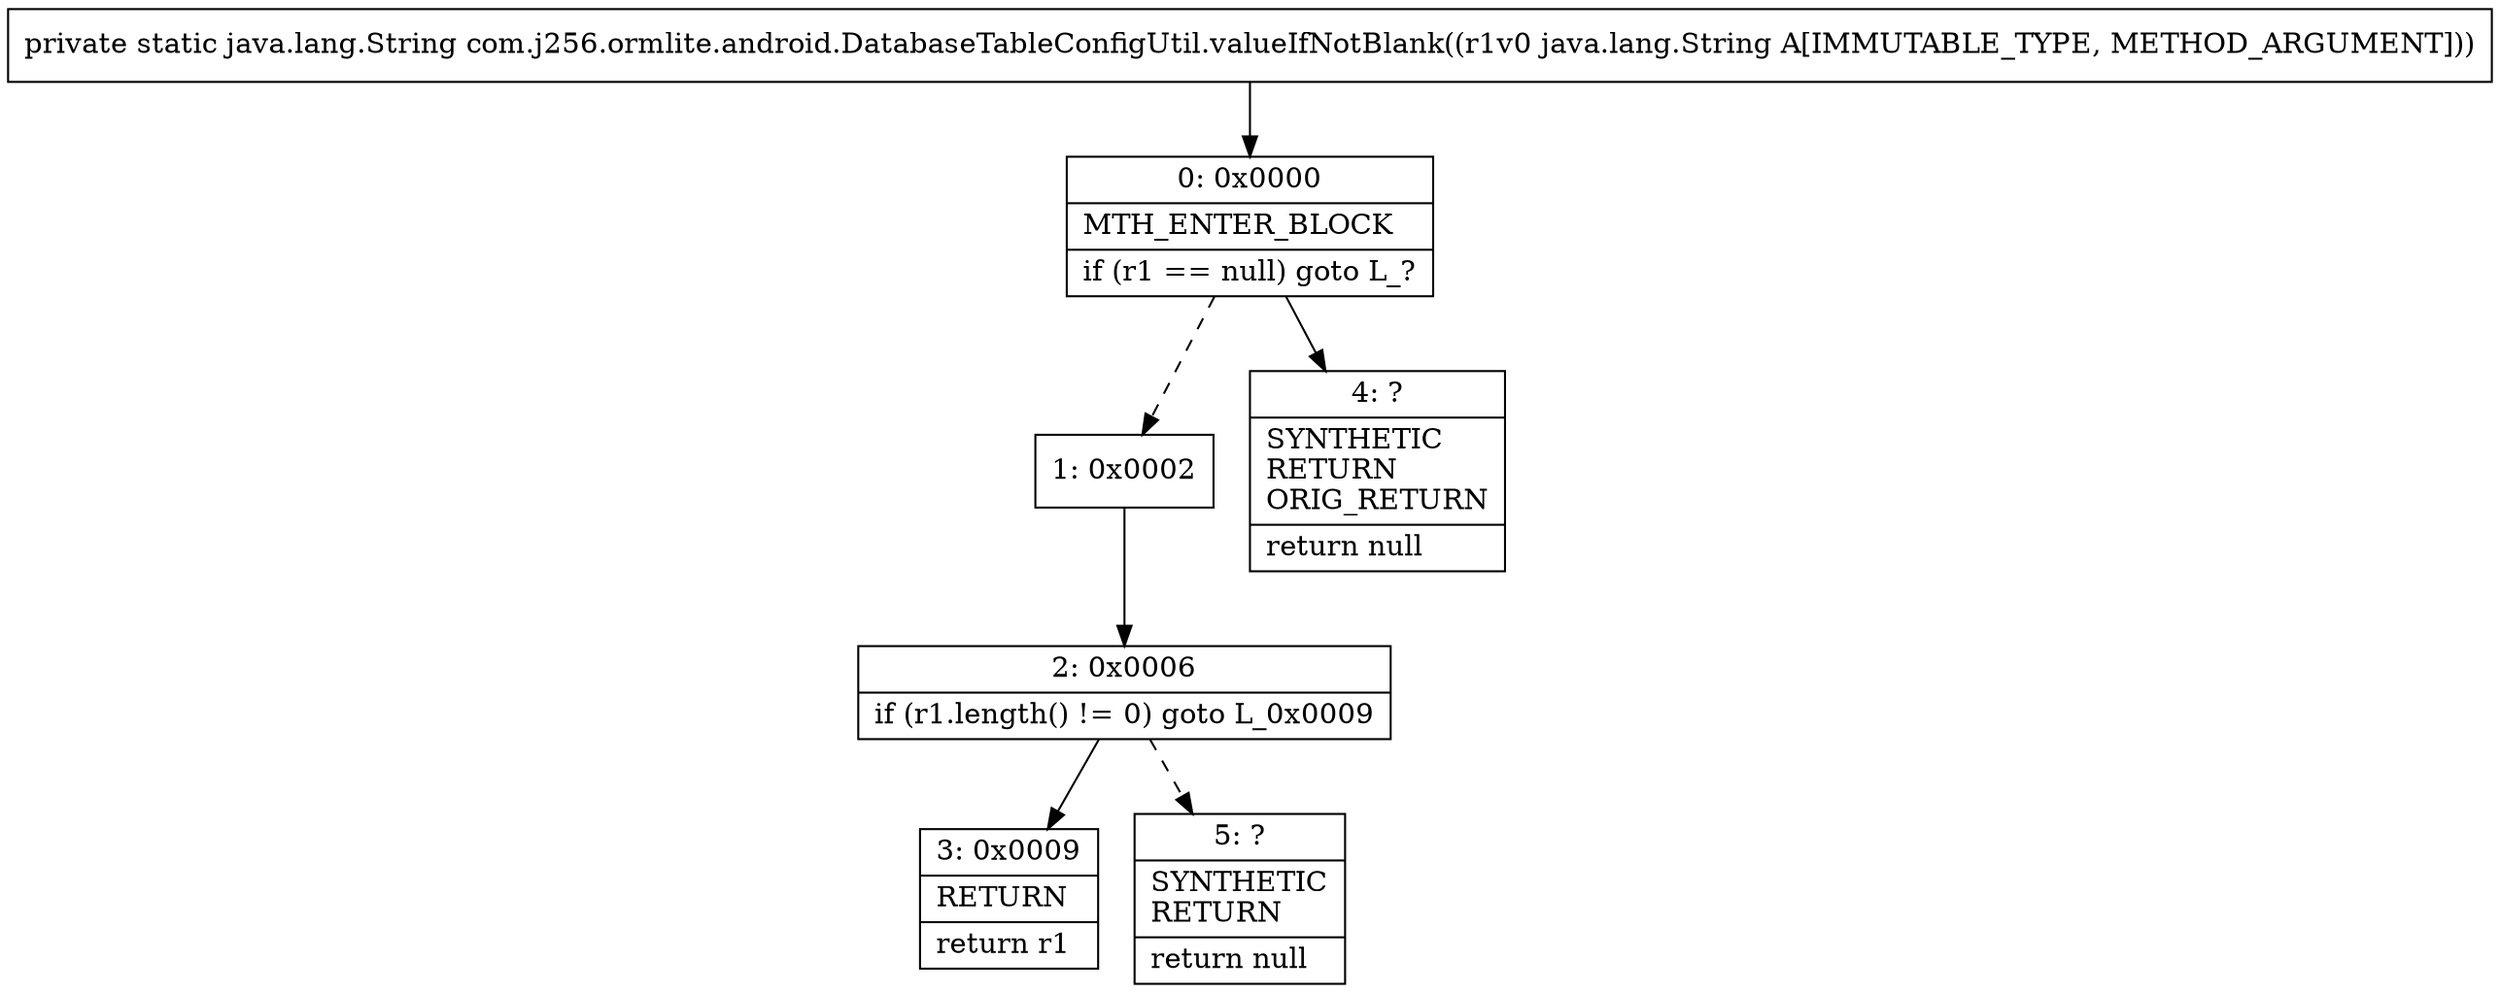 digraph "CFG forcom.j256.ormlite.android.DatabaseTableConfigUtil.valueIfNotBlank(Ljava\/lang\/String;)Ljava\/lang\/String;" {
Node_0 [shape=record,label="{0\:\ 0x0000|MTH_ENTER_BLOCK\l|if (r1 == null) goto L_?\l}"];
Node_1 [shape=record,label="{1\:\ 0x0002}"];
Node_2 [shape=record,label="{2\:\ 0x0006|if (r1.length() != 0) goto L_0x0009\l}"];
Node_3 [shape=record,label="{3\:\ 0x0009|RETURN\l|return r1\l}"];
Node_4 [shape=record,label="{4\:\ ?|SYNTHETIC\lRETURN\lORIG_RETURN\l|return null\l}"];
Node_5 [shape=record,label="{5\:\ ?|SYNTHETIC\lRETURN\l|return null\l}"];
MethodNode[shape=record,label="{private static java.lang.String com.j256.ormlite.android.DatabaseTableConfigUtil.valueIfNotBlank((r1v0 java.lang.String A[IMMUTABLE_TYPE, METHOD_ARGUMENT])) }"];
MethodNode -> Node_0;
Node_0 -> Node_1[style=dashed];
Node_0 -> Node_4;
Node_1 -> Node_2;
Node_2 -> Node_3;
Node_2 -> Node_5[style=dashed];
}

